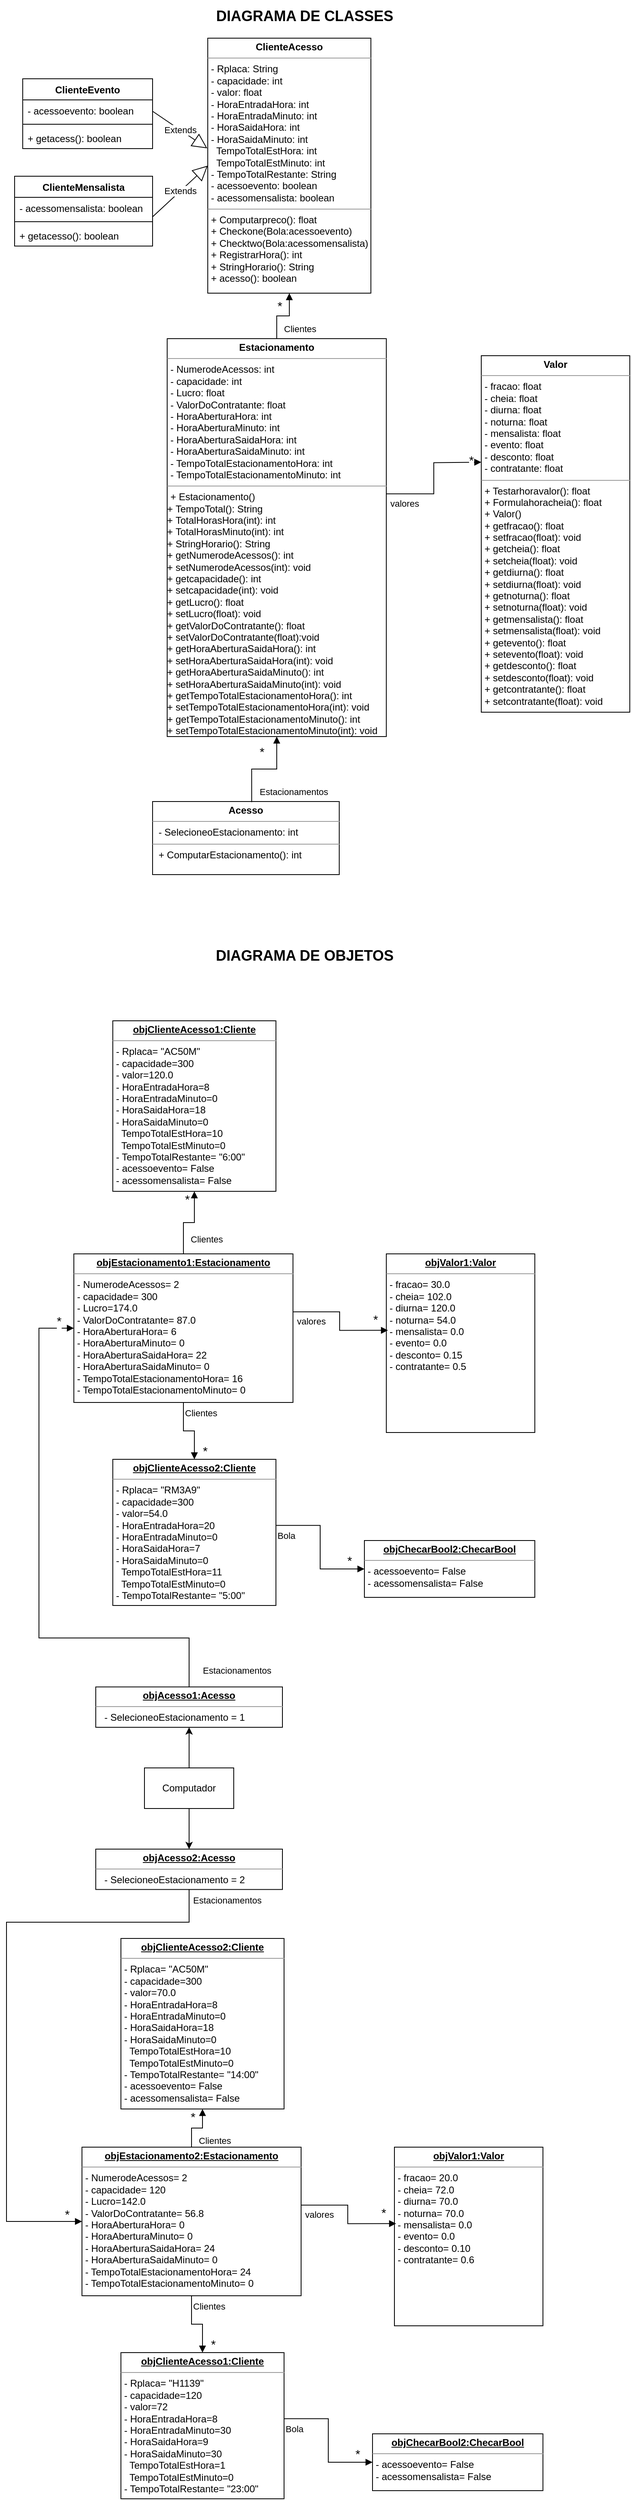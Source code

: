 <mxfile version="21.5.1" type="device">
  <diagram name="Página-1" id="4HmCK60xTkjalCEfZs54">
    <mxGraphModel dx="2977" dy="872" grid="1" gridSize="10" guides="1" tooltips="1" connect="1" arrows="1" fold="1" page="1" pageScale="1" pageWidth="827" pageHeight="1169" math="0" shadow="0">
      <root>
        <mxCell id="0" />
        <mxCell id="1" parent="0" />
        <mxCell id="EpeGjX1wuekAhYXxvtn1-1" value="&lt;p style=&quot;margin:0px;margin-top:4px;text-align:center;&quot;&gt;&lt;b&gt;Valor&lt;/b&gt;&lt;/p&gt;&lt;hr size=&quot;1&quot;&gt;&lt;p style=&quot;margin:0px;margin-left:4px;&quot;&gt;&lt;span style=&quot;background-color: initial;&quot;&gt;- fracao: float&lt;/span&gt;&lt;br&gt;&lt;/p&gt;&lt;p style=&quot;margin:0px;margin-left:4px;&quot;&gt;- cheia: float&lt;/p&gt;&lt;p style=&quot;margin:0px;margin-left:4px;&quot;&gt;- diurna: float&lt;/p&gt;&lt;p style=&quot;margin:0px;margin-left:4px;&quot;&gt;- noturna: float&lt;/p&gt;&lt;p style=&quot;margin:0px;margin-left:4px;&quot;&gt;- mensalista: float&lt;/p&gt;&lt;p style=&quot;margin:0px;margin-left:4px;&quot;&gt;- evento: float&lt;/p&gt;&lt;p style=&quot;margin:0px;margin-left:4px;&quot;&gt;- desconto: float&lt;br&gt;&lt;/p&gt;&lt;p style=&quot;margin:0px;margin-left:4px;&quot;&gt;- contratante: float&lt;/p&gt;&lt;hr size=&quot;1&quot;&gt;&lt;p style=&quot;margin:0px;margin-left:4px;&quot;&gt;+ Testarhoravalor(): float&lt;/p&gt;&lt;p style=&quot;margin:0px;margin-left:4px;&quot;&gt;+ Formulahoracheia(): float&lt;/p&gt;&lt;p style=&quot;margin:0px;margin-left:4px;&quot;&gt;+ Valor()&lt;/p&gt;&lt;p style=&quot;margin:0px;margin-left:4px;&quot;&gt;+ getfracao(): float&lt;/p&gt;&lt;p style=&quot;margin:0px;margin-left:4px;&quot;&gt;+ setfracao(float): void&lt;/p&gt;&lt;p style=&quot;margin:0px;margin-left:4px;&quot;&gt;+ getcheia(): float&lt;/p&gt;&lt;p style=&quot;margin:0px;margin-left:4px;&quot;&gt;+ setcheia(float): void&lt;/p&gt;&lt;p style=&quot;margin:0px;margin-left:4px;&quot;&gt;+ getdiurna(): float&lt;/p&gt;&lt;p style=&quot;margin:0px;margin-left:4px;&quot;&gt;+ setdiurna(float): void&lt;/p&gt;&lt;p style=&quot;margin:0px;margin-left:4px;&quot;&gt;+ getnoturna(): float&lt;/p&gt;&lt;p style=&quot;margin:0px;margin-left:4px;&quot;&gt;+ setnoturna(float): void&lt;/p&gt;&lt;p style=&quot;margin:0px;margin-left:4px;&quot;&gt;+ getmensalista(): float&lt;/p&gt;&lt;p style=&quot;margin:0px;margin-left:4px;&quot;&gt;+ setmensalista(float): void&lt;/p&gt;&lt;p style=&quot;margin:0px;margin-left:4px;&quot;&gt;+ getevento(): float&lt;/p&gt;&lt;p style=&quot;margin:0px;margin-left:4px;&quot;&gt;+ setevento(float): void&lt;/p&gt;&lt;p style=&quot;margin:0px;margin-left:4px;&quot;&gt;+ getdesconto(): float&lt;/p&gt;&lt;p style=&quot;margin:0px;margin-left:4px;&quot;&gt;+ setdesconto(float): void&lt;/p&gt;&lt;p style=&quot;margin:0px;margin-left:4px;&quot;&gt;+ getcontratante(): float&lt;/p&gt;&lt;p style=&quot;margin:0px;margin-left:4px;&quot;&gt;+ setcontratante(float): void&lt;/p&gt;&lt;p style=&quot;border-color: var(--border-color); margin: 0px 0px 0px 4px;&quot;&gt;&lt;br&gt;&lt;/p&gt;" style="verticalAlign=top;align=left;overflow=fill;fontSize=12;fontFamily=Helvetica;html=1;whiteSpace=wrap;" parent="1" vertex="1">
          <mxGeometry x="-195" y="501" width="183" height="439" as="geometry" />
        </mxCell>
        <mxCell id="EpeGjX1wuekAhYXxvtn1-2" value="&lt;p style=&quot;margin:0px;margin-top:4px;text-align:center;&quot;&gt;&lt;b&gt;Estacionamento&lt;/b&gt;&lt;/p&gt;&lt;hr size=&quot;1&quot;&gt;&lt;p style=&quot;margin:0px;margin-left:4px;&quot;&gt;- NumerodeAcessos: int&lt;/p&gt;&lt;p style=&quot;border-color: var(--border-color); margin: 0px 0px 0px 4px;&quot;&gt;- capacidade: int&lt;/p&gt;&lt;p style=&quot;border-color: var(--border-color); margin: 0px 0px 0px 4px;&quot;&gt;- Lucro: float&lt;/p&gt;&lt;p style=&quot;border-color: var(--border-color); margin: 0px 0px 0px 4px;&quot;&gt;- ValorDoContratante: float&lt;/p&gt;&lt;p style=&quot;border-color: var(--border-color); margin: 0px 0px 0px 4px;&quot;&gt;- HoraAberturaHora: int&lt;/p&gt;&lt;p style=&quot;border-color: var(--border-color); margin: 0px 0px 0px 4px;&quot;&gt;- HoraAberturaMinuto: int&lt;/p&gt;&lt;p style=&quot;border-color: var(--border-color); margin: 0px 0px 0px 4px;&quot;&gt;- HoraAberturaSaidaHora: int&lt;/p&gt;&lt;p style=&quot;border-color: var(--border-color); margin: 0px 0px 0px 4px;&quot;&gt;- HoraAberturaSaidaMinuto: int&lt;/p&gt;&lt;p style=&quot;border-color: var(--border-color); margin: 0px 0px 0px 4px;&quot;&gt;- TempoTotalEstacionamentoHora: int&lt;/p&gt;&lt;p style=&quot;border-color: var(--border-color); margin: 0px 0px 0px 4px;&quot;&gt;- TempoTotalEstacionamentoMinuto: int&lt;/p&gt;&lt;hr size=&quot;1&quot;&gt;&lt;p style=&quot;margin:0px;margin-left:4px;&quot;&gt;&lt;/p&gt;&lt;p style=&quot;margin:0px;margin-left:4px;&quot;&gt;+ Estacionamento()&lt;/p&gt;+&amp;nbsp;&lt;span style=&quot;background-color: initial;&quot;&gt;TempoTotal(): String&lt;/span&gt;&lt;br&gt;+&amp;nbsp;&lt;span style=&quot;background-color: initial;&quot;&gt;TotalHorasHora(int): int&lt;/span&gt;&lt;br&gt;+&amp;nbsp;&lt;span style=&quot;background-color: initial;&quot;&gt;TotalHorasMinuto(int): int&lt;br&gt;&lt;/span&gt;&lt;span style=&quot;background-color: initial;&quot;&gt;+ StringHorario(): String&lt;br&gt;&lt;/span&gt;&lt;span style=&quot;background-color: initial;&quot;&gt;+ getNumerodeAcessos(): int&lt;br&gt;&lt;/span&gt;&lt;span style=&quot;background-color: initial;&quot;&gt;+ setNumerodeAcessos(int): void&lt;br&gt;&lt;/span&gt;&lt;span style=&quot;background-color: initial;&quot;&gt;+ getcapacidade(): int&lt;br&gt;&lt;/span&gt;&lt;span style=&quot;background-color: initial;&quot;&gt;+ setcapacidade(int): void&lt;br&gt;&lt;/span&gt;&lt;span style=&quot;background-color: initial;&quot;&gt;+ getLucro(): float&lt;br&gt;&lt;/span&gt;&lt;span style=&quot;background-color: initial;&quot;&gt;+ setLucro(float): void&lt;br&gt;&lt;/span&gt;&lt;span style=&quot;background-color: initial;&quot;&gt;+ getValorDoContratante(): float&lt;br&gt;&lt;/span&gt;&lt;span style=&quot;background-color: initial;&quot;&gt;+ setValorDoContratante(float):void&lt;br&gt;&lt;/span&gt;&lt;span style=&quot;background-color: initial;&quot;&gt;+ getHoraAberturaSaidaHora(): int&lt;br&gt;&lt;/span&gt;&lt;span style=&quot;background-color: initial;&quot;&gt;+ setHoraAberturaSaidaHora(int): void&lt;br&gt;&lt;/span&gt;&lt;span style=&quot;background-color: initial;&quot;&gt;+ getHoraAberturaSaidaMinuto(): int&lt;br&gt;&lt;/span&gt;&lt;span style=&quot;background-color: initial;&quot;&gt;+ setHoraAberturaSaidaMinuto(int): void&lt;br&gt;&lt;/span&gt;&lt;span style=&quot;background-color: initial;&quot;&gt;+ getTempoTotalEstacionamentoHora(): int&lt;br&gt;&lt;/span&gt;&lt;span style=&quot;background-color: initial;&quot;&gt;+ setTempoTotalEstacionamentoHora(int): void&lt;br&gt;&lt;/span&gt;&lt;span style=&quot;background-color: initial;&quot;&gt;+ getTempoTotalEstacionamentoMinuto(): int&lt;br&gt;&lt;/span&gt;&lt;span style=&quot;background-color: initial;&quot;&gt;+ setTempoTotalEstacionamentoMinuto(int): void&lt;/span&gt;&lt;span style=&quot;background-color: initial;&quot;&gt;&lt;br&gt;&lt;/span&gt;&lt;p style=&quot;border-color: var(--border-color); margin: 0px 0px 0px 4px;&quot;&gt;&lt;br&gt;&lt;/p&gt;" style="verticalAlign=top;align=left;overflow=fill;fontSize=12;fontFamily=Helvetica;html=1;whiteSpace=wrap;" parent="1" vertex="1">
          <mxGeometry x="-582.01" y="480" width="270" height="490" as="geometry" />
        </mxCell>
        <mxCell id="EpeGjX1wuekAhYXxvtn1-3" value="&lt;p style=&quot;margin:0px;margin-top:4px;text-align:center;&quot;&gt;&lt;b&gt;ClienteAcesso&lt;/b&gt;&lt;/p&gt;&lt;hr size=&quot;1&quot;&gt;&lt;p style=&quot;border-color: var(--border-color); margin: 0px 0px 0px 4px;&quot;&gt;- Rplaca: String&lt;/p&gt;&lt;p style=&quot;border-color: var(--border-color); margin: 0px 0px 0px 4px;&quot;&gt;&lt;span style=&quot;background-color: initial;&quot;&gt;- capacidade: int&lt;/span&gt;&lt;br&gt;&lt;/p&gt;&lt;p style=&quot;border-color: var(--border-color); margin: 0px 0px 0px 4px;&quot;&gt;&lt;span style=&quot;background-color: initial;&quot;&gt;- valor: float&lt;/span&gt;&lt;br&gt;&lt;/p&gt;&lt;p style=&quot;border-color: var(--border-color); margin: 0px 0px 0px 4px;&quot;&gt;- HoraEntradaHora: int&lt;/p&gt;&lt;p style=&quot;border-color: var(--border-color); margin: 0px 0px 0px 4px;&quot;&gt;- HoraEntradaMinuto: int&lt;/p&gt;&lt;p style=&quot;border-color: var(--border-color); margin: 0px 0px 0px 4px;&quot;&gt;- HoraSaidaHora: int&lt;/p&gt;&lt;p style=&quot;border-color: var(--border-color); margin: 0px 0px 0px 4px;&quot;&gt;- HoraSaidaMinuto: int&lt;/p&gt;&lt;p style=&quot;border-color: var(--border-color); margin: 0px 0px 0px 4px;&quot;&gt;&amp;nbsp; TempoTotalEstHora: int&lt;/p&gt;&lt;p style=&quot;border-color: var(--border-color); margin: 0px 0px 0px 4px;&quot;&gt;&amp;nbsp; TempoTotalEstMinuto: int&lt;/p&gt;&lt;p style=&quot;border-color: var(--border-color); margin: 0px 0px 0px 4px;&quot;&gt;- TempoTotalRestante: String&lt;br&gt;&lt;/p&gt;&lt;p style=&quot;border-color: var(--border-color); margin: 0px 0px 0px 4px;&quot;&gt;- acessoevento: boolean&lt;/p&gt;&lt;p style=&quot;border-color: var(--border-color); margin: 0px 0px 0px 4px;&quot;&gt;- acessomensalista: boolean&lt;/p&gt;&lt;hr size=&quot;1&quot;&gt;&lt;p style=&quot;margin:0px;margin-left:4px;&quot;&gt;+ Computarpreco(): float&lt;/p&gt;&lt;p style=&quot;margin:0px;margin-left:4px;&quot;&gt;+ Checkone(Bola:acessoevento)&lt;/p&gt;&lt;p style=&quot;margin:0px;margin-left:4px;&quot;&gt;+ Checktwo(Bola:acessomensalista)&lt;/p&gt;&lt;p style=&quot;margin:0px;margin-left:4px;&quot;&gt;+ RegistrarHora(): int&lt;/p&gt;&lt;p style=&quot;margin:0px;margin-left:4px;&quot;&gt;+ StringHorario(): String&lt;/p&gt;&lt;p style=&quot;margin:0px;margin-left:4px;&quot;&gt;+ acesso(): boolean&lt;br&gt;&lt;/p&gt;&lt;p style=&quot;margin:0px;margin-left:4px;&quot;&gt;&lt;br&gt;&lt;/p&gt;" style="verticalAlign=top;align=left;overflow=fill;fontSize=12;fontFamily=Helvetica;html=1;whiteSpace=wrap;" parent="1" vertex="1">
          <mxGeometry x="-532" y="110" width="201" height="314" as="geometry" />
        </mxCell>
        <mxCell id="EpeGjX1wuekAhYXxvtn1-8" value="Clientes" style="endArrow=block;endFill=1;html=1;edgeStyle=orthogonalEdgeStyle;align=left;verticalAlign=top;rounded=0;entryX=0.5;entryY=1;entryDx=0;entryDy=0;exitX=0.5;exitY=0;exitDx=0;exitDy=0;" parent="1" source="EpeGjX1wuekAhYXxvtn1-2" target="EpeGjX1wuekAhYXxvtn1-3" edge="1">
          <mxGeometry x="-0.299" y="-7" relative="1" as="geometry">
            <mxPoint x="-345" y="464" as="sourcePoint" />
            <mxPoint x="-185" y="464" as="targetPoint" />
            <mxPoint as="offset" />
          </mxGeometry>
        </mxCell>
        <mxCell id="EpeGjX1wuekAhYXxvtn1-9" value="&lt;font style=&quot;font-size: 15px;&quot;&gt;*&lt;/font&gt;" style="edgeLabel;resizable=0;html=1;align=left;verticalAlign=bottom;" parent="EpeGjX1wuekAhYXxvtn1-8" connectable="0" vertex="1">
          <mxGeometry x="-1" relative="1" as="geometry">
            <mxPoint x="-1" y="-30" as="offset" />
          </mxGeometry>
        </mxCell>
        <mxCell id="EpeGjX1wuekAhYXxvtn1-15" value="valores" style="endArrow=block;endFill=1;html=1;edgeStyle=orthogonalEdgeStyle;align=left;verticalAlign=top;rounded=0;entryX=0.011;entryY=0.428;entryDx=0;entryDy=0;entryPerimeter=0;exitX=1;exitY=0.39;exitDx=0;exitDy=0;exitPerimeter=0;" parent="1" source="EpeGjX1wuekAhYXxvtn1-2" edge="1">
          <mxGeometry x="-0.961" y="1" relative="1" as="geometry">
            <mxPoint x="-347.01" y="564" as="sourcePoint" />
            <mxPoint x="-194.997" y="632.164" as="targetPoint" />
            <mxPoint as="offset" />
          </mxGeometry>
        </mxCell>
        <mxCell id="EpeGjX1wuekAhYXxvtn1-16" value="&lt;font style=&quot;font-size: 15px;&quot;&gt;*&lt;/font&gt;" style="edgeLabel;resizable=0;html=1;align=left;verticalAlign=bottom;" parent="EpeGjX1wuekAhYXxvtn1-15" connectable="0" vertex="1">
          <mxGeometry x="-1" relative="1" as="geometry">
            <mxPoint x="100" y="-31" as="offset" />
          </mxGeometry>
        </mxCell>
        <mxCell id="EpeGjX1wuekAhYXxvtn1-17" value="&lt;font style=&quot;font-size: 18px;&quot;&gt;&lt;b&gt;DIAGRAMA DE CLASSES&lt;/b&gt;&lt;/font&gt;" style="text;html=1;align=center;verticalAlign=middle;resizable=0;points=[];autosize=1;strokeColor=none;fillColor=none;" parent="1" vertex="1">
          <mxGeometry x="-533" y="63" width="240" height="40" as="geometry" />
        </mxCell>
        <mxCell id="EpeGjX1wuekAhYXxvtn1-18" value="&lt;p style=&quot;margin:0px;margin-top:4px;text-align:center;&quot;&gt;&lt;b&gt;&lt;u&gt;objValor1:Valor&lt;/u&gt;&lt;/b&gt;&lt;/p&gt;&lt;hr size=&quot;1&quot;&gt;&lt;p style=&quot;margin:0px;margin-left:4px;&quot;&gt;&lt;span style=&quot;background-color: initial;&quot;&gt;- fracao= 30.0&lt;/span&gt;&lt;br&gt;&lt;/p&gt;&lt;p style=&quot;margin:0px;margin-left:4px;&quot;&gt;- cheia= 102.0&lt;/p&gt;&lt;p style=&quot;margin:0px;margin-left:4px;&quot;&gt;- diurna= 120.0&lt;/p&gt;&lt;p style=&quot;margin:0px;margin-left:4px;&quot;&gt;- noturna= 54.0&lt;/p&gt;&lt;p style=&quot;margin:0px;margin-left:4px;&quot;&gt;- mensalista= 0.0&lt;/p&gt;&lt;p style=&quot;margin:0px;margin-left:4px;&quot;&gt;- evento= 0.0&lt;/p&gt;&lt;p style=&quot;margin:0px;margin-left:4px;&quot;&gt;- desconto= 0.15&lt;br&gt;&lt;/p&gt;&lt;p style=&quot;margin:0px;margin-left:4px;&quot;&gt;- contratante= 0.5&lt;/p&gt;&lt;p style=&quot;margin:0px;margin-left:4px;&quot;&gt;&lt;br&gt;&lt;/p&gt;" style="verticalAlign=top;align=left;overflow=fill;fontSize=12;fontFamily=Helvetica;html=1;whiteSpace=wrap;" parent="1" vertex="1">
          <mxGeometry x="-312" y="1607" width="183" height="220" as="geometry" />
        </mxCell>
        <mxCell id="EpeGjX1wuekAhYXxvtn1-19" value="&lt;p style=&quot;margin:0px;margin-top:4px;text-align:center;&quot;&gt;&lt;b&gt;&lt;u&gt;objEstacionamento1:Estacionamento&lt;/u&gt;&lt;/b&gt;&lt;/p&gt;&lt;hr size=&quot;1&quot;&gt;&lt;p style=&quot;margin:0px;margin-left:4px;&quot;&gt;- NumerodeAcessos= 2&lt;/p&gt;&lt;p style=&quot;border-color: var(--border-color); margin: 0px 0px 0px 4px;&quot;&gt;- capacidade= 300&lt;/p&gt;&lt;p style=&quot;border-color: var(--border-color); margin: 0px 0px 0px 4px;&quot;&gt;- Lucro=174.0&lt;/p&gt;&lt;p style=&quot;border-color: var(--border-color); margin: 0px 0px 0px 4px;&quot;&gt;- ValorDoContratante= 87.0&lt;/p&gt;&lt;p style=&quot;border-color: var(--border-color); margin: 0px 0px 0px 4px;&quot;&gt;- HoraAberturaHora= 6&lt;/p&gt;&lt;p style=&quot;border-color: var(--border-color); margin: 0px 0px 0px 4px;&quot;&gt;- HoraAberturaMinuto= 0&lt;/p&gt;&lt;p style=&quot;border-color: var(--border-color); margin: 0px 0px 0px 4px;&quot;&gt;- HoraAberturaSaidaHora= 22&lt;/p&gt;&lt;p style=&quot;border-color: var(--border-color); margin: 0px 0px 0px 4px;&quot;&gt;- HoraAberturaSaidaMinuto= 0&lt;/p&gt;&lt;p style=&quot;border-color: var(--border-color); margin: 0px 0px 0px 4px;&quot;&gt;- TempoTotalEstacionamentoHora= 16&lt;/p&gt;&lt;p style=&quot;border-color: var(--border-color); margin: 0px 0px 0px 4px;&quot;&gt;- TempoTotalEstacionamentoMinuto= 0&lt;/p&gt;&lt;p style=&quot;border-color: var(--border-color); margin: 0px 0px 0px 4px;&quot;&gt;&lt;br&gt;&lt;/p&gt;&lt;p style=&quot;margin:0px;margin-left:4px;&quot;&gt;&lt;br&gt;&lt;/p&gt;" style="verticalAlign=top;align=left;overflow=fill;fontSize=12;fontFamily=Helvetica;html=1;whiteSpace=wrap;" parent="1" vertex="1">
          <mxGeometry x="-697" y="1607" width="270" height="183" as="geometry" />
        </mxCell>
        <mxCell id="EpeGjX1wuekAhYXxvtn1-20" value="&lt;p style=&quot;margin:0px;margin-top:4px;text-align:center;&quot;&gt;&lt;b&gt;&lt;u&gt;objClienteAcesso1:Cliente&lt;/u&gt;&lt;/b&gt;&lt;/p&gt;&lt;hr size=&quot;1&quot;&gt;&lt;p style=&quot;border-color: var(--border-color); margin: 0px 0px 0px 4px;&quot;&gt;- Rplaca= &quot;AC50M&quot;&lt;/p&gt;&lt;p style=&quot;border-color: var(--border-color); margin: 0px 0px 0px 4px;&quot;&gt;&lt;span style=&quot;background-color: initial;&quot;&gt;- capacidade=300&lt;/span&gt;&lt;br&gt;&lt;/p&gt;&lt;p style=&quot;border-color: var(--border-color); margin: 0px 0px 0px 4px;&quot;&gt;&lt;span style=&quot;background-color: initial;&quot;&gt;- valor=120.0&lt;/span&gt;&lt;br&gt;&lt;/p&gt;&lt;p style=&quot;border-color: var(--border-color); margin: 0px 0px 0px 4px;&quot;&gt;- HoraEntradaHora=8&lt;/p&gt;&lt;p style=&quot;border-color: var(--border-color); margin: 0px 0px 0px 4px;&quot;&gt;- HoraEntradaMinuto=0&lt;/p&gt;&lt;p style=&quot;border-color: var(--border-color); margin: 0px 0px 0px 4px;&quot;&gt;- HoraSaidaHora=18&lt;/p&gt;&lt;p style=&quot;border-color: var(--border-color); margin: 0px 0px 0px 4px;&quot;&gt;- HoraSaidaMinuto=0&lt;/p&gt;&lt;p style=&quot;border-color: var(--border-color); margin: 0px 0px 0px 4px;&quot;&gt;&amp;nbsp; TempoTotalEstHora=10&lt;/p&gt;&lt;p style=&quot;border-color: var(--border-color); margin: 0px 0px 0px 4px;&quot;&gt;&amp;nbsp; TempoTotalEstMinuto=0&lt;/p&gt;&lt;p style=&quot;margin:0px;margin-left:4px;&quot;&gt;- TempoTotalRestante= &quot;6:00&quot;&lt;br&gt;&lt;/p&gt;&lt;p style=&quot;border-color: var(--border-color); margin: 0px 0px 0px 4px;&quot;&gt;- acessoevento= False&lt;/p&gt;&lt;p style=&quot;border-color: var(--border-color); margin: 0px 0px 0px 4px;&quot;&gt;- acessomensalista= False&lt;/p&gt;&lt;p style=&quot;margin:0px;margin-left:4px;&quot;&gt;&lt;br&gt;&lt;/p&gt;" style="verticalAlign=top;align=left;overflow=fill;fontSize=12;fontFamily=Helvetica;html=1;whiteSpace=wrap;" parent="1" vertex="1">
          <mxGeometry x="-649" y="1320" width="201" height="210" as="geometry" />
        </mxCell>
        <mxCell id="EpeGjX1wuekAhYXxvtn1-21" value="Clientes" style="endArrow=block;endFill=1;html=1;edgeStyle=orthogonalEdgeStyle;align=left;verticalAlign=top;rounded=0;entryX=0.5;entryY=1;entryDx=0;entryDy=0;exitX=0.5;exitY=0;exitDx=0;exitDy=0;" parent="1" source="EpeGjX1wuekAhYXxvtn1-19" target="EpeGjX1wuekAhYXxvtn1-20" edge="1">
          <mxGeometry x="-0.299" y="-7" relative="1" as="geometry">
            <mxPoint x="-462" y="1570" as="sourcePoint" />
            <mxPoint x="-302" y="1570" as="targetPoint" />
            <mxPoint as="offset" />
          </mxGeometry>
        </mxCell>
        <mxCell id="EpeGjX1wuekAhYXxvtn1-22" value="&lt;font style=&quot;font-size: 15px;&quot;&gt;*&lt;/font&gt;" style="edgeLabel;resizable=0;html=1;align=left;verticalAlign=bottom;" parent="EpeGjX1wuekAhYXxvtn1-21" connectable="0" vertex="1">
          <mxGeometry x="-1" relative="1" as="geometry">
            <mxPoint y="-57" as="offset" />
          </mxGeometry>
        </mxCell>
        <mxCell id="EpeGjX1wuekAhYXxvtn1-26" value="valores" style="endArrow=block;endFill=1;html=1;edgeStyle=orthogonalEdgeStyle;align=left;verticalAlign=top;rounded=0;entryX=0.011;entryY=0.428;entryDx=0;entryDy=0;entryPerimeter=0;exitX=1;exitY=0.39;exitDx=0;exitDy=0;exitPerimeter=0;" parent="1" source="EpeGjX1wuekAhYXxvtn1-19" target="EpeGjX1wuekAhYXxvtn1-18" edge="1">
          <mxGeometry x="-0.961" y="1" relative="1" as="geometry">
            <mxPoint x="-462" y="1630" as="sourcePoint" />
            <mxPoint x="-302" y="1630" as="targetPoint" />
            <mxPoint as="offset" />
          </mxGeometry>
        </mxCell>
        <mxCell id="EpeGjX1wuekAhYXxvtn1-27" value="&lt;font style=&quot;font-size: 15px;&quot;&gt;*&lt;/font&gt;" style="edgeLabel;resizable=0;html=1;align=left;verticalAlign=bottom;" parent="EpeGjX1wuekAhYXxvtn1-26" connectable="0" vertex="1">
          <mxGeometry x="-1" relative="1" as="geometry">
            <mxPoint x="97" y="20" as="offset" />
          </mxGeometry>
        </mxCell>
        <mxCell id="EpeGjX1wuekAhYXxvtn1-28" value="&lt;font style=&quot;font-size: 18px;&quot;&gt;&lt;b&gt;DIAGRAMA DE OBJETOS&lt;/b&gt;&lt;/font&gt;" style="text;html=1;align=center;verticalAlign=middle;resizable=0;points=[];autosize=1;strokeColor=none;fillColor=none;" parent="1" vertex="1">
          <mxGeometry x="-533" y="1220" width="240" height="40" as="geometry" />
        </mxCell>
        <mxCell id="EpeGjX1wuekAhYXxvtn1-31" value="&lt;p style=&quot;margin:0px;margin-top:4px;text-align:center;&quot;&gt;&lt;b&gt;&lt;u&gt;objClienteAcesso2:Cliente&lt;/u&gt;&lt;/b&gt;&lt;/p&gt;&lt;hr size=&quot;1&quot;&gt;&lt;p style=&quot;border-color: var(--border-color); margin: 0px 0px 0px 4px;&quot;&gt;- Rplaca= &quot;RM3A9&quot;&lt;/p&gt;&lt;p style=&quot;border-color: var(--border-color); margin: 0px 0px 0px 4px;&quot;&gt;&lt;span style=&quot;background-color: initial;&quot;&gt;- capacidade=300&lt;/span&gt;&lt;br&gt;&lt;/p&gt;&lt;p style=&quot;border-color: var(--border-color); margin: 0px 0px 0px 4px;&quot;&gt;&lt;span style=&quot;background-color: initial;&quot;&gt;- valor=54.0&lt;/span&gt;&lt;br&gt;&lt;/p&gt;&lt;p style=&quot;border-color: var(--border-color); margin: 0px 0px 0px 4px;&quot;&gt;- HoraEntradaHora=20&lt;/p&gt;&lt;p style=&quot;border-color: var(--border-color); margin: 0px 0px 0px 4px;&quot;&gt;- HoraEntradaMinuto=0&lt;/p&gt;&lt;p style=&quot;border-color: var(--border-color); margin: 0px 0px 0px 4px;&quot;&gt;- HoraSaidaHora=7&lt;/p&gt;&lt;p style=&quot;border-color: var(--border-color); margin: 0px 0px 0px 4px;&quot;&gt;- HoraSaidaMinuto=0&lt;/p&gt;&lt;p style=&quot;border-color: var(--border-color); margin: 0px 0px 0px 4px;&quot;&gt;&amp;nbsp; TempoTotalEstHora=11&lt;/p&gt;&lt;p style=&quot;border-color: var(--border-color); margin: 0px 0px 0px 4px;&quot;&gt;&amp;nbsp; TempoTotalEstMinuto=0&lt;/p&gt;&lt;p style=&quot;border-color: var(--border-color); margin: 0px 0px 0px 4px;&quot;&gt;- TempoTotalRestante= &quot;5:00&quot;&lt;br&gt;&lt;/p&gt;&lt;p style=&quot;margin:0px;margin-left:4px;&quot;&gt;&lt;br&gt;&lt;/p&gt;&lt;p style=&quot;margin:0px;margin-left:4px;&quot;&gt;&lt;br&gt;&lt;/p&gt;" style="verticalAlign=top;align=left;overflow=fill;fontSize=12;fontFamily=Helvetica;html=1;whiteSpace=wrap;" parent="1" vertex="1">
          <mxGeometry x="-649" y="1860" width="201" height="180" as="geometry" />
        </mxCell>
        <mxCell id="EpeGjX1wuekAhYXxvtn1-32" value="&lt;font style=&quot;font-size: 15px;&quot;&gt;*&lt;/font&gt;" style="edgeLabel;resizable=0;html=1;align=left;verticalAlign=bottom;" parent="1" connectable="0" vertex="1">
          <mxGeometry x="-540" y="1860" as="geometry" />
        </mxCell>
        <mxCell id="EpeGjX1wuekAhYXxvtn1-33" value="&lt;p style=&quot;margin:0px;margin-top:4px;text-align:center;&quot;&gt;&lt;u&gt;&lt;b&gt;objChecarBool2:C&lt;/b&gt;&lt;b&gt;hecarBool&lt;/b&gt;&lt;/u&gt;&lt;/p&gt;&lt;hr size=&quot;1&quot;&gt;&lt;p style=&quot;margin:0px;margin-left:4px;&quot;&gt;- acessoevento= False&lt;/p&gt;&lt;p style=&quot;border-color: var(--border-color); margin: 0px 0px 0px 4px;&quot;&gt;- acessomensalista= False&lt;/p&gt;&lt;p style=&quot;margin:0px;margin-left:4px;&quot;&gt;&lt;br&gt;&lt;/p&gt;" style="verticalAlign=top;align=left;overflow=fill;fontSize=12;fontFamily=Helvetica;html=1;whiteSpace=wrap;" parent="1" vertex="1">
          <mxGeometry x="-339" y="1960" width="210" height="70" as="geometry" />
        </mxCell>
        <mxCell id="EpeGjX1wuekAhYXxvtn1-34" value="Bola" style="endArrow=block;endFill=1;html=1;edgeStyle=orthogonalEdgeStyle;align=left;verticalAlign=top;rounded=0;exitX=1.001;exitY=0.452;exitDx=0;exitDy=0;exitPerimeter=0;entryX=0;entryY=0.5;entryDx=0;entryDy=0;" parent="1" source="EpeGjX1wuekAhYXxvtn1-31" target="EpeGjX1wuekAhYXxvtn1-33" edge="1">
          <mxGeometry x="-1" relative="1" as="geometry">
            <mxPoint x="-380" y="2050" as="sourcePoint" />
            <mxPoint x="-220" y="2050" as="targetPoint" />
          </mxGeometry>
        </mxCell>
        <mxCell id="EpeGjX1wuekAhYXxvtn1-35" value="&lt;font style=&quot;font-size: 15px;&quot;&gt;*&lt;/font&gt;" style="edgeLabel;resizable=0;html=1;align=left;verticalAlign=bottom;" parent="EpeGjX1wuekAhYXxvtn1-34" connectable="0" vertex="1">
          <mxGeometry x="-1" relative="1" as="geometry">
            <mxPoint x="86" y="54" as="offset" />
          </mxGeometry>
        </mxCell>
        <mxCell id="EpeGjX1wuekAhYXxvtn1-36" value="Clientes" style="endArrow=block;endFill=1;html=1;edgeStyle=orthogonalEdgeStyle;align=left;verticalAlign=top;rounded=0;exitX=0.5;exitY=1;exitDx=0;exitDy=0;entryX=0.5;entryY=0;entryDx=0;entryDy=0;" parent="1" source="EpeGjX1wuekAhYXxvtn1-19" target="EpeGjX1wuekAhYXxvtn1-31" edge="1">
          <mxGeometry x="-1" relative="1" as="geometry">
            <mxPoint x="-500" y="1810" as="sourcePoint" />
            <mxPoint x="-340" y="1810" as="targetPoint" />
          </mxGeometry>
        </mxCell>
        <mxCell id="EpeGjX1wuekAhYXxvtn1-41" value="&lt;p style=&quot;margin:0px;margin-top:4px;text-align:center;&quot;&gt;&lt;b&gt;Acesso&lt;/b&gt;&lt;/p&gt;&lt;hr size=&quot;1&quot;&gt;&lt;p style=&quot;margin:0px;margin-left:4px;&quot;&gt;&amp;nbsp;- SelecioneoEstacionamento: int&lt;/p&gt;&lt;hr size=&quot;1&quot;&gt;&lt;p style=&quot;margin:0px;margin-left:4px;&quot;&gt;&amp;nbsp;+ ComputarEstacionamento(): int&lt;/p&gt;" style="verticalAlign=top;align=left;overflow=fill;fontSize=12;fontFamily=Helvetica;html=1;whiteSpace=wrap;" parent="1" vertex="1">
          <mxGeometry x="-600" y="1050" width="230" height="90" as="geometry" />
        </mxCell>
        <mxCell id="EpeGjX1wuekAhYXxvtn1-44" value="Estacionamentos" style="endArrow=block;endFill=1;html=1;edgeStyle=orthogonalEdgeStyle;align=left;verticalAlign=top;rounded=0;entryX=0.5;entryY=1;entryDx=0;entryDy=0;exitX=0.531;exitY=0.008;exitDx=0;exitDy=0;exitPerimeter=0;" parent="1" source="EpeGjX1wuekAhYXxvtn1-41" target="EpeGjX1wuekAhYXxvtn1-2" edge="1">
          <mxGeometry x="-0.54" y="-8" relative="1" as="geometry">
            <mxPoint x="-332.01" y="714" as="sourcePoint" />
            <mxPoint x="-492.01" y="714" as="targetPoint" />
            <mxPoint as="offset" />
          </mxGeometry>
        </mxCell>
        <mxCell id="EpeGjX1wuekAhYXxvtn1-45" value="&lt;font style=&quot;font-size: 15px;&quot;&gt;*&lt;/font&gt;" style="edgeLabel;resizable=0;html=1;align=left;verticalAlign=bottom;" parent="EpeGjX1wuekAhYXxvtn1-44" connectable="0" vertex="1">
          <mxGeometry x="-1" relative="1" as="geometry">
            <mxPoint x="8" y="-51" as="offset" />
          </mxGeometry>
        </mxCell>
        <mxCell id="EpeGjX1wuekAhYXxvtn1-46" value="&lt;p style=&quot;margin:0px;margin-top:4px;text-align:center;&quot;&gt;&lt;b&gt;&lt;u&gt;objAcesso1:Acesso&lt;/u&gt;&lt;/b&gt;&lt;/p&gt;&lt;hr size=&quot;1&quot;&gt;&lt;p style=&quot;margin:0px;margin-left:4px;&quot;&gt;&amp;nbsp; - SelecioneoEstacionamento = 1&lt;/p&gt;&lt;p style=&quot;margin:0px;margin-left:4px;&quot;&gt;&lt;br&gt;&lt;/p&gt;" style="verticalAlign=top;align=left;overflow=fill;fontSize=12;fontFamily=Helvetica;html=1;whiteSpace=wrap;" parent="1" vertex="1">
          <mxGeometry x="-670" y="2140.28" width="230" height="49.72" as="geometry" />
        </mxCell>
        <mxCell id="EpeGjX1wuekAhYXxvtn1-48" value="Estacionamentos" style="endArrow=block;endFill=1;html=1;edgeStyle=orthogonalEdgeStyle;align=left;verticalAlign=top;rounded=0;exitX=0.5;exitY=0;exitDx=0;exitDy=0;entryX=0;entryY=0.5;entryDx=0;entryDy=0;" parent="1" source="EpeGjX1wuekAhYXxvtn1-46" target="EpeGjX1wuekAhYXxvtn1-19" edge="1">
          <mxGeometry x="-0.9" y="-15" relative="1" as="geometry">
            <mxPoint x="-400" y="2110" as="sourcePoint" />
            <mxPoint x="-770" y="1780" as="targetPoint" />
            <Array as="points">
              <mxPoint x="-555" y="2080" />
              <mxPoint x="-740" y="2080" />
              <mxPoint x="-740" y="1699" />
            </Array>
            <mxPoint as="offset" />
          </mxGeometry>
        </mxCell>
        <mxCell id="EpeGjX1wuekAhYXxvtn1-49" value="&lt;font style=&quot;font-size: 15px;&quot;&gt;*&lt;/font&gt;" style="edgeLabel;resizable=0;html=1;align=left;verticalAlign=bottom;" parent="EpeGjX1wuekAhYXxvtn1-48" connectable="0" vertex="1">
          <mxGeometry x="-1" relative="1" as="geometry">
            <mxPoint x="-165" y="-440" as="offset" />
          </mxGeometry>
        </mxCell>
        <mxCell id="EpeGjX1wuekAhYXxvtn1-51" style="edgeStyle=orthogonalEdgeStyle;rounded=0;orthogonalLoop=1;jettySize=auto;html=1;exitX=0.5;exitY=0;exitDx=0;exitDy=0;entryX=0.5;entryY=1;entryDx=0;entryDy=0;" parent="1" source="EpeGjX1wuekAhYXxvtn1-50" target="EpeGjX1wuekAhYXxvtn1-46" edge="1">
          <mxGeometry relative="1" as="geometry" />
        </mxCell>
        <mxCell id="EpeGjX1wuekAhYXxvtn1-124" style="edgeStyle=orthogonalEdgeStyle;rounded=0;orthogonalLoop=1;jettySize=auto;html=1;entryX=0.5;entryY=0;entryDx=0;entryDy=0;" parent="1" source="EpeGjX1wuekAhYXxvtn1-50" target="EpeGjX1wuekAhYXxvtn1-123" edge="1">
          <mxGeometry relative="1" as="geometry" />
        </mxCell>
        <mxCell id="EpeGjX1wuekAhYXxvtn1-50" value="Computador" style="html=1;whiteSpace=wrap;" parent="1" vertex="1">
          <mxGeometry x="-610" y="2240" width="110" height="50" as="geometry" />
        </mxCell>
        <mxCell id="EpeGjX1wuekAhYXxvtn1-106" value="&lt;p style=&quot;margin:0px;margin-top:4px;text-align:center;&quot;&gt;&lt;b&gt;&lt;u&gt;objValor1:Valor&lt;/u&gt;&lt;/b&gt;&lt;/p&gt;&lt;hr size=&quot;1&quot;&gt;&lt;p style=&quot;margin:0px;margin-left:4px;&quot;&gt;&lt;span style=&quot;background-color: initial;&quot;&gt;- fracao= 20.0&lt;/span&gt;&lt;br&gt;&lt;/p&gt;&lt;p style=&quot;margin:0px;margin-left:4px;&quot;&gt;- cheia= 72.0&lt;/p&gt;&lt;p style=&quot;margin:0px;margin-left:4px;&quot;&gt;- diurna= 70.0&lt;/p&gt;&lt;p style=&quot;margin:0px;margin-left:4px;&quot;&gt;- noturna= 70.0&lt;/p&gt;&lt;p style=&quot;margin:0px;margin-left:4px;&quot;&gt;- mensalista= 0.0&lt;/p&gt;&lt;p style=&quot;margin:0px;margin-left:4px;&quot;&gt;- evento= 0.0&lt;/p&gt;&lt;p style=&quot;margin:0px;margin-left:4px;&quot;&gt;- desconto= 0.10&lt;br&gt;&lt;/p&gt;&lt;p style=&quot;margin:0px;margin-left:4px;&quot;&gt;- contratante= 0.6&lt;/p&gt;&lt;p style=&quot;margin:0px;margin-left:4px;&quot;&gt;&lt;br&gt;&lt;/p&gt;" style="verticalAlign=top;align=left;overflow=fill;fontSize=12;fontFamily=Helvetica;html=1;whiteSpace=wrap;" parent="1" vertex="1">
          <mxGeometry x="-302" y="2707" width="183" height="220" as="geometry" />
        </mxCell>
        <mxCell id="EpeGjX1wuekAhYXxvtn1-107" value="&lt;p style=&quot;margin:0px;margin-top:4px;text-align:center;&quot;&gt;&lt;b&gt;&lt;u&gt;objEstacionamento2:Estacionamento&lt;/u&gt;&lt;/b&gt;&lt;/p&gt;&lt;hr size=&quot;1&quot;&gt;&lt;p style=&quot;margin:0px;margin-left:4px;&quot;&gt;- NumerodeAcessos= 2&lt;/p&gt;&lt;p style=&quot;border-color: var(--border-color); margin: 0px 0px 0px 4px;&quot;&gt;- capacidade= 120&lt;/p&gt;&lt;p style=&quot;border-color: var(--border-color); margin: 0px 0px 0px 4px;&quot;&gt;- Lucro=142.0&lt;/p&gt;&lt;p style=&quot;border-color: var(--border-color); margin: 0px 0px 0px 4px;&quot;&gt;- ValorDoContratante= 56.8&lt;/p&gt;&lt;p style=&quot;border-color: var(--border-color); margin: 0px 0px 0px 4px;&quot;&gt;- HoraAberturaHora= 0&lt;/p&gt;&lt;p style=&quot;border-color: var(--border-color); margin: 0px 0px 0px 4px;&quot;&gt;- HoraAberturaMinuto= 0&lt;/p&gt;&lt;p style=&quot;border-color: var(--border-color); margin: 0px 0px 0px 4px;&quot;&gt;- HoraAberturaSaidaHora= 24&lt;/p&gt;&lt;p style=&quot;border-color: var(--border-color); margin: 0px 0px 0px 4px;&quot;&gt;- HoraAberturaSaidaMinuto= 0&lt;/p&gt;&lt;p style=&quot;border-color: var(--border-color); margin: 0px 0px 0px 4px;&quot;&gt;- TempoTotalEstacionamentoHora= 24&lt;/p&gt;&lt;p style=&quot;border-color: var(--border-color); margin: 0px 0px 0px 4px;&quot;&gt;- TempoTotalEstacionamentoMinuto= 0&lt;/p&gt;&lt;p style=&quot;margin:0px;margin-left:4px;&quot;&gt;&lt;br&gt;&lt;/p&gt;" style="verticalAlign=top;align=left;overflow=fill;fontSize=12;fontFamily=Helvetica;html=1;whiteSpace=wrap;" parent="1" vertex="1">
          <mxGeometry x="-687" y="2707" width="270" height="183" as="geometry" />
        </mxCell>
        <mxCell id="EpeGjX1wuekAhYXxvtn1-108" value="&lt;p style=&quot;margin:0px;margin-top:4px;text-align:center;&quot;&gt;&lt;b&gt;&lt;u&gt;objClienteAcesso2:Cliente&lt;/u&gt;&lt;/b&gt;&lt;/p&gt;&lt;hr size=&quot;1&quot;&gt;&lt;p style=&quot;border-color: var(--border-color); margin: 0px 0px 0px 4px;&quot;&gt;- Rplaca= &quot;AC50M&quot;&lt;/p&gt;&lt;p style=&quot;border-color: var(--border-color); margin: 0px 0px 0px 4px;&quot;&gt;&lt;span style=&quot;background-color: initial;&quot;&gt;- capacidade=300&lt;/span&gt;&lt;br&gt;&lt;/p&gt;&lt;p style=&quot;border-color: var(--border-color); margin: 0px 0px 0px 4px;&quot;&gt;&lt;span style=&quot;background-color: initial;&quot;&gt;- valor=70.0&lt;/span&gt;&lt;br&gt;&lt;/p&gt;&lt;p style=&quot;border-color: var(--border-color); margin: 0px 0px 0px 4px;&quot;&gt;- HoraEntradaHora=8&lt;/p&gt;&lt;p style=&quot;border-color: var(--border-color); margin: 0px 0px 0px 4px;&quot;&gt;- HoraEntradaMinuto=0&lt;/p&gt;&lt;p style=&quot;border-color: var(--border-color); margin: 0px 0px 0px 4px;&quot;&gt;- HoraSaidaHora=18&lt;/p&gt;&lt;p style=&quot;border-color: var(--border-color); margin: 0px 0px 0px 4px;&quot;&gt;- HoraSaidaMinuto=0&lt;/p&gt;&lt;p style=&quot;border-color: var(--border-color); margin: 0px 0px 0px 4px;&quot;&gt;&amp;nbsp; TempoTotalEstHora=10&lt;/p&gt;&lt;p style=&quot;border-color: var(--border-color); margin: 0px 0px 0px 4px;&quot;&gt;&amp;nbsp; TempoTotalEstMinuto=0&lt;/p&gt;&lt;p style=&quot;margin:0px;margin-left:4px;&quot;&gt;- TempoTotalRestante= &quot;14:00&quot;&lt;br&gt;&lt;/p&gt;&lt;p style=&quot;border-color: var(--border-color); margin: 0px 0px 0px 4px;&quot;&gt;- acessoevento= False&lt;/p&gt;&lt;p style=&quot;border-color: var(--border-color); margin: 0px 0px 0px 4px;&quot;&gt;- acessomensalista= False&lt;/p&gt;&lt;p style=&quot;margin:0px;margin-left:4px;&quot;&gt;&lt;br&gt;&lt;/p&gt;" style="verticalAlign=top;align=left;overflow=fill;fontSize=12;fontFamily=Helvetica;html=1;whiteSpace=wrap;" parent="1" vertex="1">
          <mxGeometry x="-639" y="2450" width="201" height="210" as="geometry" />
        </mxCell>
        <mxCell id="EpeGjX1wuekAhYXxvtn1-109" value="Clientes" style="endArrow=block;endFill=1;html=1;edgeStyle=orthogonalEdgeStyle;align=left;verticalAlign=top;rounded=0;entryX=0.5;entryY=1;entryDx=0;entryDy=0;exitX=0.5;exitY=0;exitDx=0;exitDy=0;" parent="1" source="EpeGjX1wuekAhYXxvtn1-107" target="EpeGjX1wuekAhYXxvtn1-108" edge="1">
          <mxGeometry x="-0.299" y="-7" relative="1" as="geometry">
            <mxPoint x="-452" y="2670" as="sourcePoint" />
            <mxPoint x="-292" y="2670" as="targetPoint" />
            <mxPoint as="offset" />
          </mxGeometry>
        </mxCell>
        <mxCell id="EpeGjX1wuekAhYXxvtn1-110" value="&lt;font style=&quot;font-size: 15px;&quot;&gt;*&lt;/font&gt;" style="edgeLabel;resizable=0;html=1;align=left;verticalAlign=bottom;" parent="EpeGjX1wuekAhYXxvtn1-109" connectable="0" vertex="1">
          <mxGeometry x="-1" relative="1" as="geometry">
            <mxPoint x="-3" y="-27" as="offset" />
          </mxGeometry>
        </mxCell>
        <mxCell id="EpeGjX1wuekAhYXxvtn1-112" value="valores" style="endArrow=block;endFill=1;html=1;edgeStyle=orthogonalEdgeStyle;align=left;verticalAlign=top;rounded=0;entryX=0.011;entryY=0.428;entryDx=0;entryDy=0;entryPerimeter=0;exitX=1;exitY=0.39;exitDx=0;exitDy=0;exitPerimeter=0;" parent="1" source="EpeGjX1wuekAhYXxvtn1-107" target="EpeGjX1wuekAhYXxvtn1-106" edge="1">
          <mxGeometry x="-0.961" y="1" relative="1" as="geometry">
            <mxPoint x="-452" y="2730" as="sourcePoint" />
            <mxPoint x="-292" y="2730" as="targetPoint" />
            <mxPoint as="offset" />
          </mxGeometry>
        </mxCell>
        <mxCell id="EpeGjX1wuekAhYXxvtn1-113" value="&lt;font style=&quot;font-size: 15px;&quot;&gt;*&lt;/font&gt;" style="edgeLabel;resizable=0;html=1;align=left;verticalAlign=bottom;" parent="EpeGjX1wuekAhYXxvtn1-112" connectable="0" vertex="1">
          <mxGeometry x="-1" relative="1" as="geometry">
            <mxPoint x="97" y="20" as="offset" />
          </mxGeometry>
        </mxCell>
        <mxCell id="EpeGjX1wuekAhYXxvtn1-116" value="&lt;p style=&quot;margin:0px;margin-top:4px;text-align:center;&quot;&gt;&lt;b&gt;&lt;u&gt;objClienteAcesso1:Cliente&lt;/u&gt;&lt;/b&gt;&lt;/p&gt;&lt;hr size=&quot;1&quot;&gt;&lt;p style=&quot;border-color: var(--border-color); margin: 0px 0px 0px 4px;&quot;&gt;- Rplaca= &quot;H1139&quot;&lt;/p&gt;&lt;p style=&quot;border-color: var(--border-color); margin: 0px 0px 0px 4px;&quot;&gt;&lt;span style=&quot;background-color: initial;&quot;&gt;- capacidade=120&lt;/span&gt;&lt;br&gt;&lt;/p&gt;&lt;p style=&quot;border-color: var(--border-color); margin: 0px 0px 0px 4px;&quot;&gt;&lt;span style=&quot;background-color: initial;&quot;&gt;- valor=72&lt;/span&gt;&lt;br&gt;&lt;/p&gt;&lt;p style=&quot;border-color: var(--border-color); margin: 0px 0px 0px 4px;&quot;&gt;- HoraEntradaHora=8&lt;/p&gt;&lt;p style=&quot;border-color: var(--border-color); margin: 0px 0px 0px 4px;&quot;&gt;- HoraEntradaMinuto=30&lt;/p&gt;&lt;p style=&quot;border-color: var(--border-color); margin: 0px 0px 0px 4px;&quot;&gt;- HoraSaidaHora=9&lt;/p&gt;&lt;p style=&quot;border-color: var(--border-color); margin: 0px 0px 0px 4px;&quot;&gt;- HoraSaidaMinuto=30&lt;/p&gt;&lt;p style=&quot;border-color: var(--border-color); margin: 0px 0px 0px 4px;&quot;&gt;&amp;nbsp; TempoTotalEstHora=1&lt;/p&gt;&lt;p style=&quot;border-color: var(--border-color); margin: 0px 0px 0px 4px;&quot;&gt;&amp;nbsp; TempoTotalEstMinuto=0&lt;/p&gt;&lt;p style=&quot;border-color: var(--border-color); margin: 0px 0px 0px 4px;&quot;&gt;- TempoTotalRestante= &quot;23:00&quot;&lt;br&gt;&lt;/p&gt;&lt;p style=&quot;margin:0px;margin-left:4px;&quot;&gt;&lt;br&gt;&lt;/p&gt;&lt;p style=&quot;margin:0px;margin-left:4px;&quot;&gt;&lt;br&gt;&lt;/p&gt;" style="verticalAlign=top;align=left;overflow=fill;fontSize=12;fontFamily=Helvetica;html=1;whiteSpace=wrap;" parent="1" vertex="1">
          <mxGeometry x="-639" y="2960" width="201" height="180" as="geometry" />
        </mxCell>
        <mxCell id="EpeGjX1wuekAhYXxvtn1-117" value="&lt;font style=&quot;font-size: 15px;&quot;&gt;*&lt;/font&gt;" style="edgeLabel;resizable=0;html=1;align=left;verticalAlign=bottom;" parent="1" connectable="0" vertex="1">
          <mxGeometry x="-530" y="2960" as="geometry" />
        </mxCell>
        <mxCell id="EpeGjX1wuekAhYXxvtn1-118" value="&lt;p style=&quot;margin:0px;margin-top:4px;text-align:center;&quot;&gt;&lt;u&gt;&lt;b&gt;objChecarBool2:C&lt;/b&gt;&lt;b&gt;hecarBool&lt;/b&gt;&lt;/u&gt;&lt;/p&gt;&lt;hr size=&quot;1&quot;&gt;&lt;p style=&quot;margin:0px;margin-left:4px;&quot;&gt;- acessoevento= False&lt;/p&gt;&lt;p style=&quot;border-color: var(--border-color); margin: 0px 0px 0px 4px;&quot;&gt;- acessomensalista= False&lt;/p&gt;&lt;p style=&quot;margin:0px;margin-left:4px;&quot;&gt;&lt;br&gt;&lt;/p&gt;" style="verticalAlign=top;align=left;overflow=fill;fontSize=12;fontFamily=Helvetica;html=1;whiteSpace=wrap;" parent="1" vertex="1">
          <mxGeometry x="-329" y="3060" width="210" height="70" as="geometry" />
        </mxCell>
        <mxCell id="EpeGjX1wuekAhYXxvtn1-119" value="Bola" style="endArrow=block;endFill=1;html=1;edgeStyle=orthogonalEdgeStyle;align=left;verticalAlign=top;rounded=0;exitX=1.001;exitY=0.452;exitDx=0;exitDy=0;exitPerimeter=0;entryX=0;entryY=0.5;entryDx=0;entryDy=0;" parent="1" source="EpeGjX1wuekAhYXxvtn1-116" target="EpeGjX1wuekAhYXxvtn1-118" edge="1">
          <mxGeometry x="-1" relative="1" as="geometry">
            <mxPoint x="-370" y="3150" as="sourcePoint" />
            <mxPoint x="-210" y="3150" as="targetPoint" />
          </mxGeometry>
        </mxCell>
        <mxCell id="EpeGjX1wuekAhYXxvtn1-120" value="&lt;font style=&quot;font-size: 15px;&quot;&gt;*&lt;/font&gt;" style="edgeLabel;resizable=0;html=1;align=left;verticalAlign=bottom;" parent="EpeGjX1wuekAhYXxvtn1-119" connectable="0" vertex="1">
          <mxGeometry x="-1" relative="1" as="geometry">
            <mxPoint x="86" y="54" as="offset" />
          </mxGeometry>
        </mxCell>
        <mxCell id="EpeGjX1wuekAhYXxvtn1-121" value="Clientes" style="endArrow=block;endFill=1;html=1;edgeStyle=orthogonalEdgeStyle;align=left;verticalAlign=top;rounded=0;exitX=0.5;exitY=1;exitDx=0;exitDy=0;entryX=0.5;entryY=0;entryDx=0;entryDy=0;" parent="1" source="EpeGjX1wuekAhYXxvtn1-107" target="EpeGjX1wuekAhYXxvtn1-116" edge="1">
          <mxGeometry x="-1" relative="1" as="geometry">
            <mxPoint x="-490" y="2910" as="sourcePoint" />
            <mxPoint x="-330" y="2910" as="targetPoint" />
          </mxGeometry>
        </mxCell>
        <mxCell id="EpeGjX1wuekAhYXxvtn1-122" value="&lt;font style=&quot;font-size: 15px;&quot;&gt;*&lt;/font&gt;" style="edgeLabel;resizable=0;html=1;align=left;verticalAlign=bottom;" parent="1" connectable="0" vertex="1">
          <mxGeometry x="-710" y="2800.0" as="geometry" />
        </mxCell>
        <mxCell id="EpeGjX1wuekAhYXxvtn1-123" value="&lt;p style=&quot;margin:0px;margin-top:4px;text-align:center;&quot;&gt;&lt;b&gt;&lt;u&gt;objAcesso2:Acesso&lt;/u&gt;&lt;/b&gt;&lt;/p&gt;&lt;hr size=&quot;1&quot;&gt;&lt;p style=&quot;margin:0px;margin-left:4px;&quot;&gt;&amp;nbsp; - SelecioneoEstacionamento = 2&lt;/p&gt;&lt;p style=&quot;margin:0px;margin-left:4px;&quot;&gt;&lt;br&gt;&lt;/p&gt;" style="verticalAlign=top;align=left;overflow=fill;fontSize=12;fontFamily=Helvetica;html=1;whiteSpace=wrap;" parent="1" vertex="1">
          <mxGeometry x="-670" y="2340" width="230" height="49.72" as="geometry" />
        </mxCell>
        <mxCell id="EpeGjX1wuekAhYXxvtn1-125" value="Estacionamentos" style="endArrow=block;endFill=1;html=1;edgeStyle=orthogonalEdgeStyle;align=left;verticalAlign=top;rounded=0;exitX=0.5;exitY=1;exitDx=0;exitDy=0;entryX=0;entryY=0.5;entryDx=0;entryDy=0;" parent="1" source="EpeGjX1wuekAhYXxvtn1-123" target="EpeGjX1wuekAhYXxvtn1-107" edge="1">
          <mxGeometry x="-0.999" y="3" relative="1" as="geometry">
            <mxPoint x="-560" y="2440" as="sourcePoint" />
            <mxPoint x="-400" y="2440" as="targetPoint" />
            <Array as="points">
              <mxPoint x="-555" y="2430" />
              <mxPoint x="-780" y="2430" />
              <mxPoint x="-780" y="2798" />
            </Array>
            <mxPoint as="offset" />
          </mxGeometry>
        </mxCell>
        <mxCell id="ZhodofzlaZsl-Rrg4ZDO-1" value="Extends" style="endArrow=block;endSize=16;endFill=0;html=1;rounded=0;entryX=-0.003;entryY=0.432;entryDx=0;entryDy=0;entryPerimeter=0;" edge="1" parent="1" target="EpeGjX1wuekAhYXxvtn1-3">
          <mxGeometry width="160" relative="1" as="geometry">
            <mxPoint x="-600" y="200" as="sourcePoint" />
            <mxPoint x="-550" y="260" as="targetPoint" />
          </mxGeometry>
        </mxCell>
        <mxCell id="ZhodofzlaZsl-Rrg4ZDO-6" value="Extends" style="endArrow=block;endSize=16;endFill=0;html=1;rounded=0;entryX=0;entryY=0.5;entryDx=0;entryDy=0;" edge="1" parent="1" target="EpeGjX1wuekAhYXxvtn1-3">
          <mxGeometry width="160" relative="1" as="geometry">
            <mxPoint x="-600" y="330" as="sourcePoint" />
            <mxPoint x="-537" y="300" as="targetPoint" />
          </mxGeometry>
        </mxCell>
        <mxCell id="ZhodofzlaZsl-Rrg4ZDO-11" value="ClienteEvento" style="swimlane;fontStyle=1;align=center;verticalAlign=top;childLayout=stackLayout;horizontal=1;startSize=26;horizontalStack=0;resizeParent=1;resizeParentMax=0;resizeLast=0;collapsible=1;marginBottom=0;whiteSpace=wrap;html=1;" vertex="1" parent="1">
          <mxGeometry x="-760" y="160" width="160" height="86" as="geometry">
            <mxRectangle x="-760" y="160" width="120" height="30" as="alternateBounds" />
          </mxGeometry>
        </mxCell>
        <mxCell id="ZhodofzlaZsl-Rrg4ZDO-12" value="- acessoevento: boolean" style="text;strokeColor=none;fillColor=none;align=left;verticalAlign=top;spacingLeft=4;spacingRight=4;overflow=hidden;rotatable=0;points=[[0,0.5],[1,0.5]];portConstraint=eastwest;whiteSpace=wrap;html=1;" vertex="1" parent="ZhodofzlaZsl-Rrg4ZDO-11">
          <mxGeometry y="26" width="160" height="26" as="geometry" />
        </mxCell>
        <mxCell id="ZhodofzlaZsl-Rrg4ZDO-13" value="" style="line;strokeWidth=1;fillColor=none;align=left;verticalAlign=middle;spacingTop=-1;spacingLeft=3;spacingRight=3;rotatable=0;labelPosition=right;points=[];portConstraint=eastwest;strokeColor=inherit;" vertex="1" parent="ZhodofzlaZsl-Rrg4ZDO-11">
          <mxGeometry y="52" width="160" height="8" as="geometry" />
        </mxCell>
        <mxCell id="ZhodofzlaZsl-Rrg4ZDO-14" value="+ getacess(): boolean" style="text;strokeColor=none;fillColor=none;align=left;verticalAlign=top;spacingLeft=4;spacingRight=4;overflow=hidden;rotatable=0;points=[[0,0.5],[1,0.5]];portConstraint=eastwest;whiteSpace=wrap;html=1;" vertex="1" parent="ZhodofzlaZsl-Rrg4ZDO-11">
          <mxGeometry y="60" width="160" height="26" as="geometry" />
        </mxCell>
        <mxCell id="ZhodofzlaZsl-Rrg4ZDO-15" value="ClienteMensalista" style="swimlane;fontStyle=1;align=center;verticalAlign=top;childLayout=stackLayout;horizontal=1;startSize=26;horizontalStack=0;resizeParent=1;resizeParentMax=0;resizeLast=0;collapsible=1;marginBottom=0;whiteSpace=wrap;html=1;" vertex="1" parent="1">
          <mxGeometry x="-770" y="280" width="170" height="86" as="geometry" />
        </mxCell>
        <mxCell id="ZhodofzlaZsl-Rrg4ZDO-16" value="- acessomensalista: boolean" style="text;strokeColor=none;fillColor=none;align=left;verticalAlign=top;spacingLeft=4;spacingRight=4;overflow=hidden;rotatable=0;points=[[0,0.5],[1,0.5]];portConstraint=eastwest;whiteSpace=wrap;html=1;" vertex="1" parent="ZhodofzlaZsl-Rrg4ZDO-15">
          <mxGeometry y="26" width="170" height="26" as="geometry" />
        </mxCell>
        <mxCell id="ZhodofzlaZsl-Rrg4ZDO-17" value="" style="line;strokeWidth=1;fillColor=none;align=left;verticalAlign=middle;spacingTop=-1;spacingLeft=3;spacingRight=3;rotatable=0;labelPosition=right;points=[];portConstraint=eastwest;strokeColor=inherit;" vertex="1" parent="ZhodofzlaZsl-Rrg4ZDO-15">
          <mxGeometry y="52" width="170" height="8" as="geometry" />
        </mxCell>
        <mxCell id="ZhodofzlaZsl-Rrg4ZDO-18" value="+ getacesso(): boolean" style="text;strokeColor=none;fillColor=none;align=left;verticalAlign=top;spacingLeft=4;spacingRight=4;overflow=hidden;rotatable=0;points=[[0,0.5],[1,0.5]];portConstraint=eastwest;whiteSpace=wrap;html=1;" vertex="1" parent="ZhodofzlaZsl-Rrg4ZDO-15">
          <mxGeometry y="60" width="170" height="26" as="geometry" />
        </mxCell>
      </root>
    </mxGraphModel>
  </diagram>
</mxfile>
